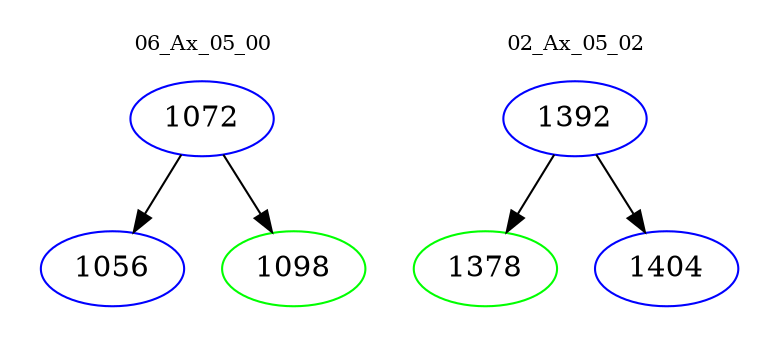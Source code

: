 digraph{
subgraph cluster_0 {
color = white
label = "06_Ax_05_00";
fontsize=10;
T0_1072 [label="1072", color="blue"]
T0_1072 -> T0_1056 [color="black"]
T0_1056 [label="1056", color="blue"]
T0_1072 -> T0_1098 [color="black"]
T0_1098 [label="1098", color="green"]
}
subgraph cluster_1 {
color = white
label = "02_Ax_05_02";
fontsize=10;
T1_1392 [label="1392", color="blue"]
T1_1392 -> T1_1378 [color="black"]
T1_1378 [label="1378", color="green"]
T1_1392 -> T1_1404 [color="black"]
T1_1404 [label="1404", color="blue"]
}
}
